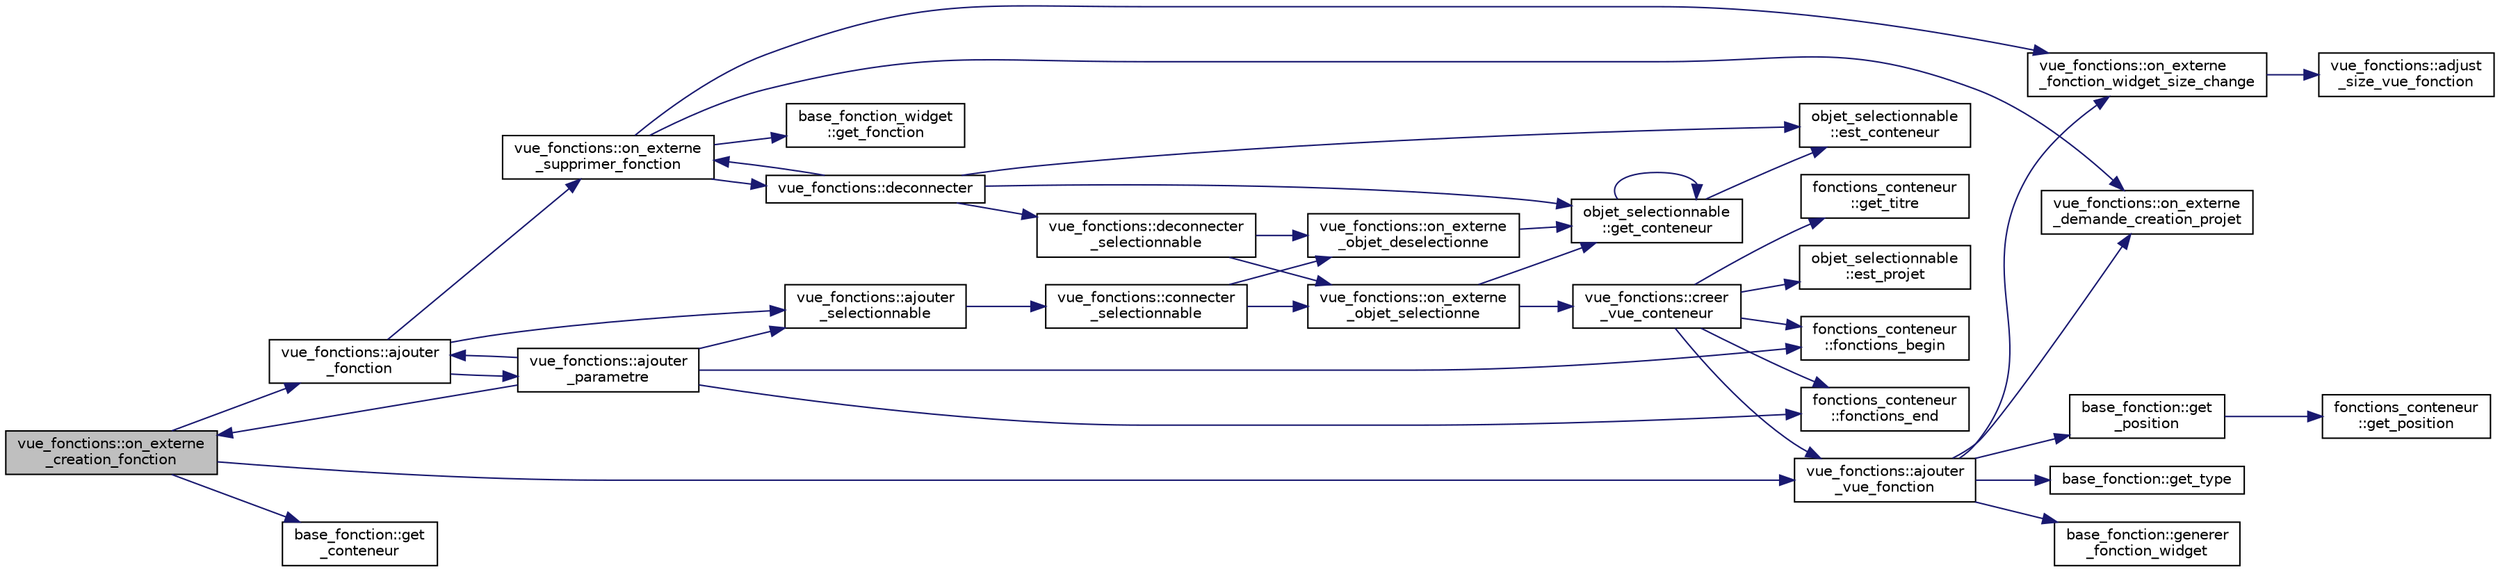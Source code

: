 digraph "vue_fonctions::on_externe_creation_fonction"
{
  edge [fontname="Helvetica",fontsize="10",labelfontname="Helvetica",labelfontsize="10"];
  node [fontname="Helvetica",fontsize="10",shape=record];
  rankdir="LR";
  Node265 [label="vue_fonctions::on_externe\l_creation_fonction",height=0.2,width=0.4,color="black", fillcolor="grey75", style="filled", fontcolor="black"];
  Node265 -> Node266 [color="midnightblue",fontsize="10",style="solid",fontname="Helvetica"];
  Node266 [label="vue_fonctions::ajouter\l_fonction",height=0.2,width=0.4,color="black", fillcolor="white", style="filled",URL="$classvue__fonctions.html#a5a635af08c44943e09830be4d8f6d041"];
  Node266 -> Node267 [color="midnightblue",fontsize="10",style="solid",fontname="Helvetica"];
  Node267 [label="vue_fonctions::ajouter\l_selectionnable",height=0.2,width=0.4,color="black", fillcolor="white", style="filled",URL="$classvue__fonctions.html#a77d4c5f3bb2ec3a1160c1d05c23b8bb0"];
  Node267 -> Node268 [color="midnightblue",fontsize="10",style="solid",fontname="Helvetica"];
  Node268 [label="vue_fonctions::connecter\l_selectionnable",height=0.2,width=0.4,color="black", fillcolor="white", style="filled",URL="$classvue__fonctions.html#a8b4d92b99c2f8bad26192a3d496cd97a"];
  Node268 -> Node269 [color="midnightblue",fontsize="10",style="solid",fontname="Helvetica"];
  Node269 [label="vue_fonctions::on_externe\l_objet_selectionne",height=0.2,width=0.4,color="black", fillcolor="white", style="filled",URL="$classvue__fonctions.html#a610daa1bb1cad846dbd1c6a9db10f295"];
  Node269 -> Node270 [color="midnightblue",fontsize="10",style="solid",fontname="Helvetica"];
  Node270 [label="objet_selectionnable\l::get_conteneur",height=0.2,width=0.4,color="black", fillcolor="white", style="filled",URL="$classobjet__selectionnable.html#ab809d020155b7fec48ff3adbe15c9b65"];
  Node270 -> Node271 [color="midnightblue",fontsize="10",style="solid",fontname="Helvetica"];
  Node271 [label="objet_selectionnable\l::est_conteneur",height=0.2,width=0.4,color="black", fillcolor="white", style="filled",URL="$classobjet__selectionnable.html#a2c6b5b342b5f3a9f48893f793f935e0f"];
  Node270 -> Node270 [color="midnightblue",fontsize="10",style="solid",fontname="Helvetica"];
  Node269 -> Node272 [color="midnightblue",fontsize="10",style="solid",fontname="Helvetica"];
  Node272 [label="vue_fonctions::creer\l_vue_conteneur",height=0.2,width=0.4,color="black", fillcolor="white", style="filled",URL="$classvue__fonctions.html#a43f442e02fedae787e0027e5c766cab4",tooltip="On crée la vue. "];
  Node272 -> Node273 [color="midnightblue",fontsize="10",style="solid",fontname="Helvetica"];
  Node273 [label="objet_selectionnable\l::est_projet",height=0.2,width=0.4,color="black", fillcolor="white", style="filled",URL="$classobjet__selectionnable.html#a49ea1a29523e46f099896477a2b43eaa"];
  Node272 -> Node274 [color="midnightblue",fontsize="10",style="solid",fontname="Helvetica"];
  Node274 [label="fonctions_conteneur\l::get_titre",height=0.2,width=0.4,color="black", fillcolor="white", style="filled",URL="$classfonctions__conteneur.html#ab81d1b229c4f0564ef2aef27345bf1ad"];
  Node272 -> Node275 [color="midnightblue",fontsize="10",style="solid",fontname="Helvetica"];
  Node275 [label="fonctions_conteneur\l::fonctions_begin",height=0.2,width=0.4,color="black", fillcolor="white", style="filled",URL="$classfonctions__conteneur.html#aa1db33c3a0bf76b354e77b4a4324357a"];
  Node272 -> Node276 [color="midnightblue",fontsize="10",style="solid",fontname="Helvetica"];
  Node276 [label="fonctions_conteneur\l::fonctions_end",height=0.2,width=0.4,color="black", fillcolor="white", style="filled",URL="$classfonctions__conteneur.html#a165ee65380980b58b521a62810cd7e27"];
  Node272 -> Node277 [color="midnightblue",fontsize="10",style="solid",fontname="Helvetica"];
  Node277 [label="vue_fonctions::ajouter\l_vue_fonction",height=0.2,width=0.4,color="black", fillcolor="white", style="filled",URL="$classvue__fonctions.html#a8965a0253e4ffc9fddb3fb4c595ff751",tooltip="Ajoute la vue de la fonction. "];
  Node277 -> Node278 [color="midnightblue",fontsize="10",style="solid",fontname="Helvetica"];
  Node278 [label="base_fonction::generer\l_fonction_widget",height=0.2,width=0.4,color="black", fillcolor="white", style="filled",URL="$classbase__fonction.html#ad5c8ce64c897fba9cc84bf4dae60ee9a"];
  Node277 -> Node279 [color="midnightblue",fontsize="10",style="solid",fontname="Helvetica"];
  Node279 [label="vue_fonctions::on_externe\l_fonction_widget_size_change",height=0.2,width=0.4,color="black", fillcolor="white", style="filled",URL="$classvue__fonctions.html#aead9d73dffeef24ed7ba17edcda415f3"];
  Node279 -> Node280 [color="midnightblue",fontsize="10",style="solid",fontname="Helvetica"];
  Node280 [label="vue_fonctions::adjust\l_size_vue_fonction",height=0.2,width=0.4,color="black", fillcolor="white", style="filled",URL="$classvue__fonctions.html#a782d0cc63a33af720f8c44958d595425"];
  Node277 -> Node281 [color="midnightblue",fontsize="10",style="solid",fontname="Helvetica"];
  Node281 [label="vue_fonctions::on_externe\l_demande_creation_projet",height=0.2,width=0.4,color="black", fillcolor="white", style="filled",URL="$classvue__fonctions.html#ae54ea51dbad2688ef17e17bd03c6a955"];
  Node277 -> Node282 [color="midnightblue",fontsize="10",style="solid",fontname="Helvetica"];
  Node282 [label="base_fonction::get\l_position",height=0.2,width=0.4,color="black", fillcolor="white", style="filled",URL="$classbase__fonction.html#aa42a2214daf8e49a79b627f62ab9105e"];
  Node282 -> Node283 [color="midnightblue",fontsize="10",style="solid",fontname="Helvetica"];
  Node283 [label="fonctions_conteneur\l::get_position",height=0.2,width=0.4,color="black", fillcolor="white", style="filled",URL="$classfonctions__conteneur.html#a61f2cd0bf2ee27462f470e36a2f43869"];
  Node277 -> Node284 [color="midnightblue",fontsize="10",style="solid",fontname="Helvetica"];
  Node284 [label="base_fonction::get_type",height=0.2,width=0.4,color="black", fillcolor="white", style="filled",URL="$classbase__fonction.html#a8ed620b54f5ef377c2593952eafd6ad9",tooltip="Retourne le type de la fonction. "];
  Node268 -> Node285 [color="midnightblue",fontsize="10",style="solid",fontname="Helvetica"];
  Node285 [label="vue_fonctions::on_externe\l_objet_deselectionne",height=0.2,width=0.4,color="black", fillcolor="white", style="filled",URL="$classvue__fonctions.html#ae7a54dcd3bcf5d69fbf48cf955bacc2e"];
  Node285 -> Node270 [color="midnightblue",fontsize="10",style="solid",fontname="Helvetica"];
  Node266 -> Node286 [color="midnightblue",fontsize="10",style="solid",fontname="Helvetica"];
  Node286 [label="vue_fonctions::ajouter\l_parametre",height=0.2,width=0.4,color="black", fillcolor="white", style="filled",URL="$classvue__fonctions.html#ac0eb435722cb06695d5a30456659f729"];
  Node286 -> Node267 [color="midnightblue",fontsize="10",style="solid",fontname="Helvetica"];
  Node286 -> Node265 [color="midnightblue",fontsize="10",style="solid",fontname="Helvetica"];
  Node286 -> Node275 [color="midnightblue",fontsize="10",style="solid",fontname="Helvetica"];
  Node286 -> Node276 [color="midnightblue",fontsize="10",style="solid",fontname="Helvetica"];
  Node286 -> Node266 [color="midnightblue",fontsize="10",style="solid",fontname="Helvetica"];
  Node266 -> Node287 [color="midnightblue",fontsize="10",style="solid",fontname="Helvetica"];
  Node287 [label="vue_fonctions::on_externe\l_supprimer_fonction",height=0.2,width=0.4,color="black", fillcolor="white", style="filled",URL="$classvue__fonctions.html#aabefa95bb20446100e0e06b13ce13709"];
  Node287 -> Node288 [color="midnightblue",fontsize="10",style="solid",fontname="Helvetica"];
  Node288 [label="base_fonction_widget\l::get_fonction",height=0.2,width=0.4,color="black", fillcolor="white", style="filled",URL="$classbase__fonction__widget.html#a86881992358c9b5cbdacf45a96589b83"];
  Node287 -> Node279 [color="midnightblue",fontsize="10",style="solid",fontname="Helvetica"];
  Node287 -> Node281 [color="midnightblue",fontsize="10",style="solid",fontname="Helvetica"];
  Node287 -> Node289 [color="midnightblue",fontsize="10",style="solid",fontname="Helvetica"];
  Node289 [label="vue_fonctions::deconnecter",height=0.2,width=0.4,color="black", fillcolor="white", style="filled",URL="$classvue__fonctions.html#afbfdf4e7b3af476f7b9e8449a02f3cb7"];
  Node289 -> Node290 [color="midnightblue",fontsize="10",style="solid",fontname="Helvetica"];
  Node290 [label="vue_fonctions::deconnecter\l_selectionnable",height=0.2,width=0.4,color="black", fillcolor="white", style="filled",URL="$classvue__fonctions.html#a4fee6efdbbbabd34a5afbf431bc8a59b"];
  Node290 -> Node269 [color="midnightblue",fontsize="10",style="solid",fontname="Helvetica"];
  Node290 -> Node285 [color="midnightblue",fontsize="10",style="solid",fontname="Helvetica"];
  Node289 -> Node271 [color="midnightblue",fontsize="10",style="solid",fontname="Helvetica"];
  Node289 -> Node270 [color="midnightblue",fontsize="10",style="solid",fontname="Helvetica"];
  Node289 -> Node287 [color="midnightblue",fontsize="10",style="solid",fontname="Helvetica"];
  Node265 -> Node291 [color="midnightblue",fontsize="10",style="solid",fontname="Helvetica"];
  Node291 [label="base_fonction::get\l_conteneur",height=0.2,width=0.4,color="black", fillcolor="white", style="filled",URL="$classbase__fonction.html#a3ae15ad4fd18fed8252fe6d10ca17d23"];
  Node265 -> Node277 [color="midnightblue",fontsize="10",style="solid",fontname="Helvetica"];
}
